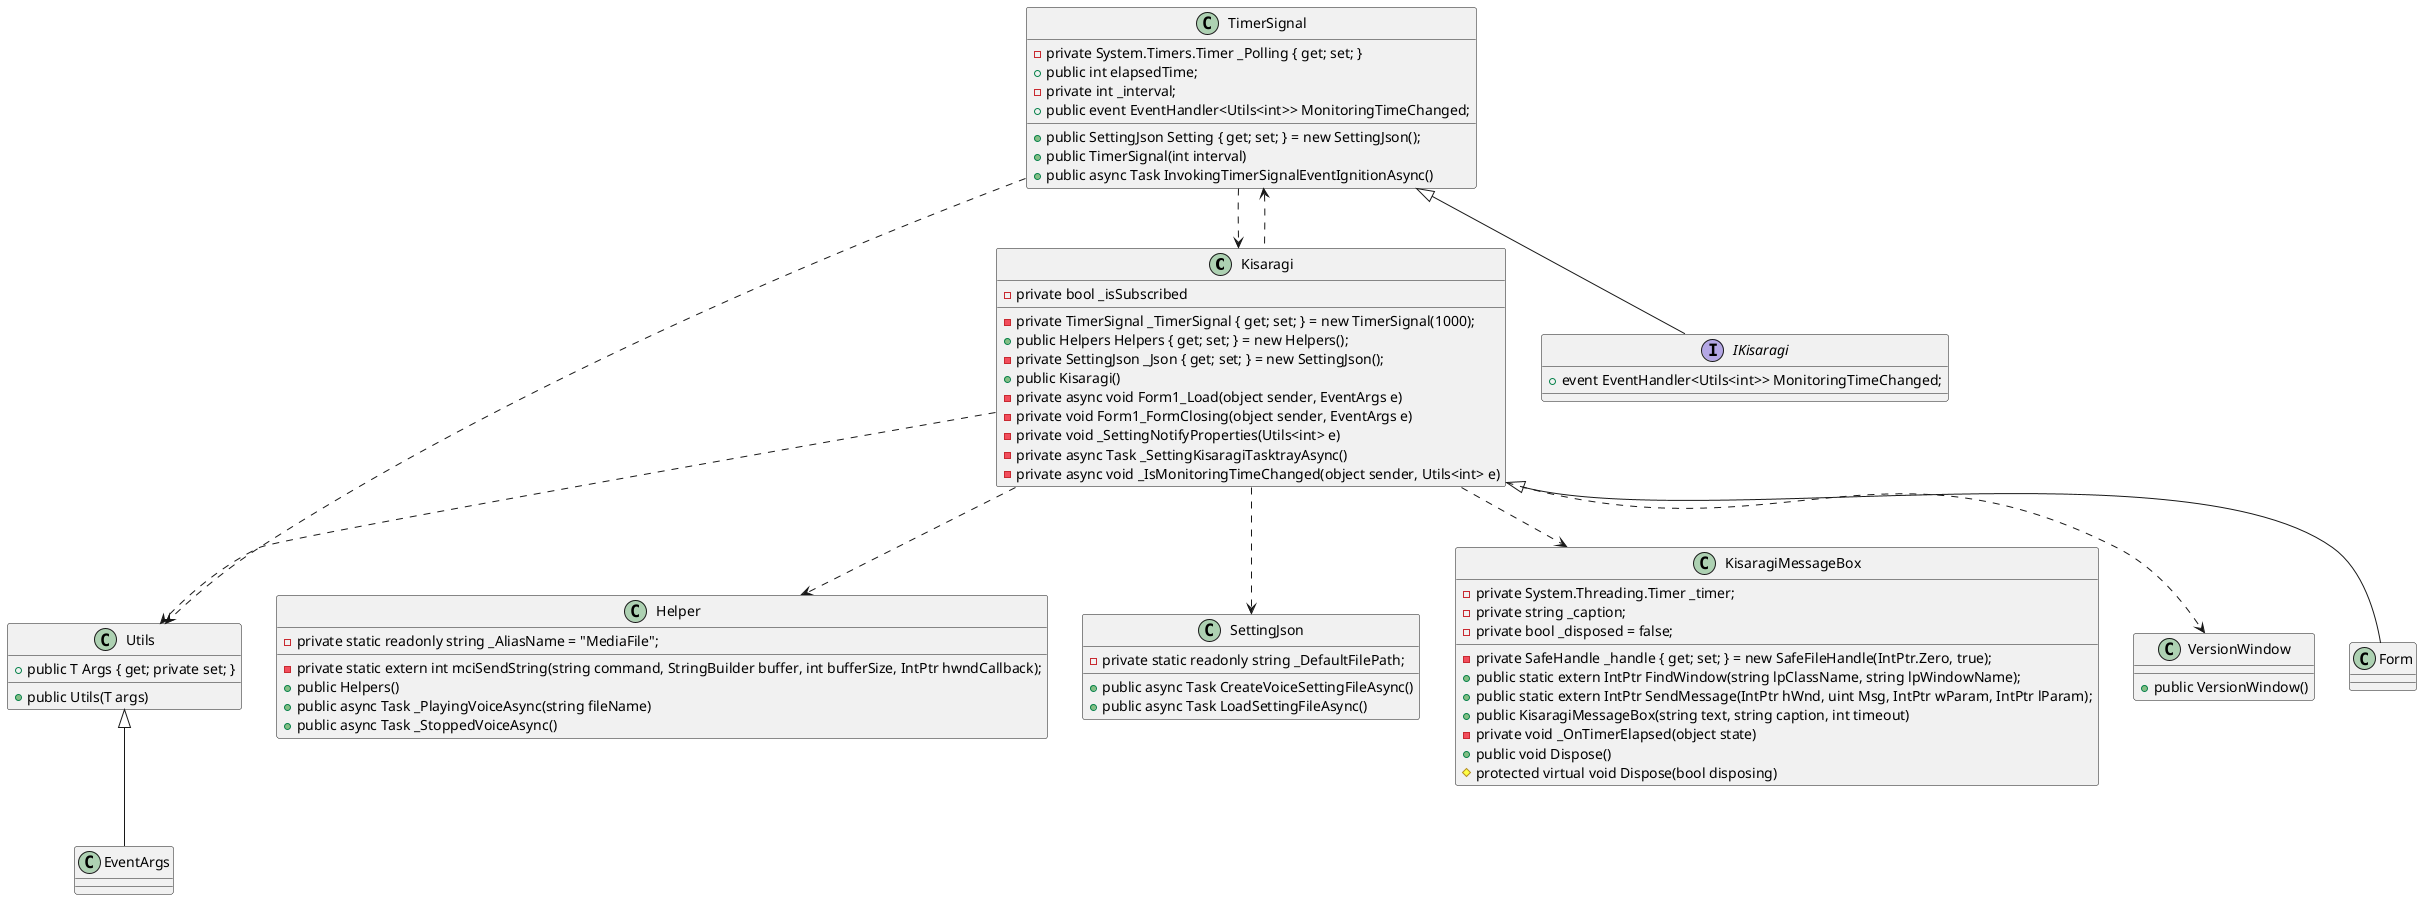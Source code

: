 @startuml kisaragi

class Kisaragi {
    - private TimerSignal _TimerSignal { get; set; } = new TimerSignal(1000);
    + public Helpers Helpers { get; set; } = new Helpers();
    - private SettingJson _Json { get; set; } = new SettingJson();
    - private bool _isSubscribed

    + public Kisaragi()
    - private async void Form1_Load(object sender, EventArgs e)
    - private void Form1_FormClosing(object sender, EventArgs e)
    - private void _SettingNotifyProperties(Utils<int> e)
    - private async Task _SettingKisaragiTasktrayAsync()
    - private async void _IsMonitoringTimeChanged(object sender, Utils<int> e)
}

class TimerSignal {
    + public SettingJson Setting { get; set; } = new SettingJson();
    - private System.Timers.Timer _Polling { get; set; }
    + public int elapsedTime;
    - private int _interval;
    + public event EventHandler<Utils<int>> MonitoringTimeChanged;
    + public TimerSignal(int interval)
    + public async Task InvokingTimerSignalEventIgnitionAsync()
}

class Helper {
    - private static readonly string _AliasName = "MediaFile";
    - private static extern int mciSendString(string command, StringBuilder buffer, int bufferSize, IntPtr hwndCallback);
    + public Helpers()
    + public async Task _PlayingVoiceAsync(string fileName)
    + public async Task _StoppedVoiceAsync()
}

class Utils {
    + public Utils(T args)
    + public T Args { get; private set; }
}

class SettingJson {
    - private static readonly string _DefaultFilePath;
    + public async Task CreateVoiceSettingFileAsync()
    + public async Task LoadSettingFileAsync()
}

class KisaragiMessageBox {
    - private System.Threading.Timer _timer;
    - private string _caption;
    - private bool _disposed = false;
    - private SafeHandle _handle { get; set; } = new SafeFileHandle(IntPtr.Zero, true);
    + public static extern IntPtr FindWindow(string lpClassName, string lpWindowName);
    + public static extern IntPtr SendMessage(IntPtr hWnd, uint Msg, IntPtr wParam, IntPtr lParam);
    + public KisaragiMessageBox(string text, string caption, int timeout)
    - private void _OnTimerElapsed(object state)
    + public void Dispose()
    # protected virtual void Dispose(bool disposing)
}

class VersionWindow {
    + public VersionWindow()
}

interface IKisaragi {
    + event EventHandler<Utils<int>> MonitoringTimeChanged;
}

Kisaragi <|-- Form
Kisaragi ..> SettingJson
Kisaragi ..> Helper
Kisaragi ..> Utils
Kisaragi ..> KisaragiMessageBox
Kisaragi ..> VersionWindow
TimerSignal ..> Utils
TimerSignal ..> Kisaragi
TimerSignal <.. Kisaragi
TimerSignal <|-- IKisaragi
Utils <|-- EventArgs


@enduml
